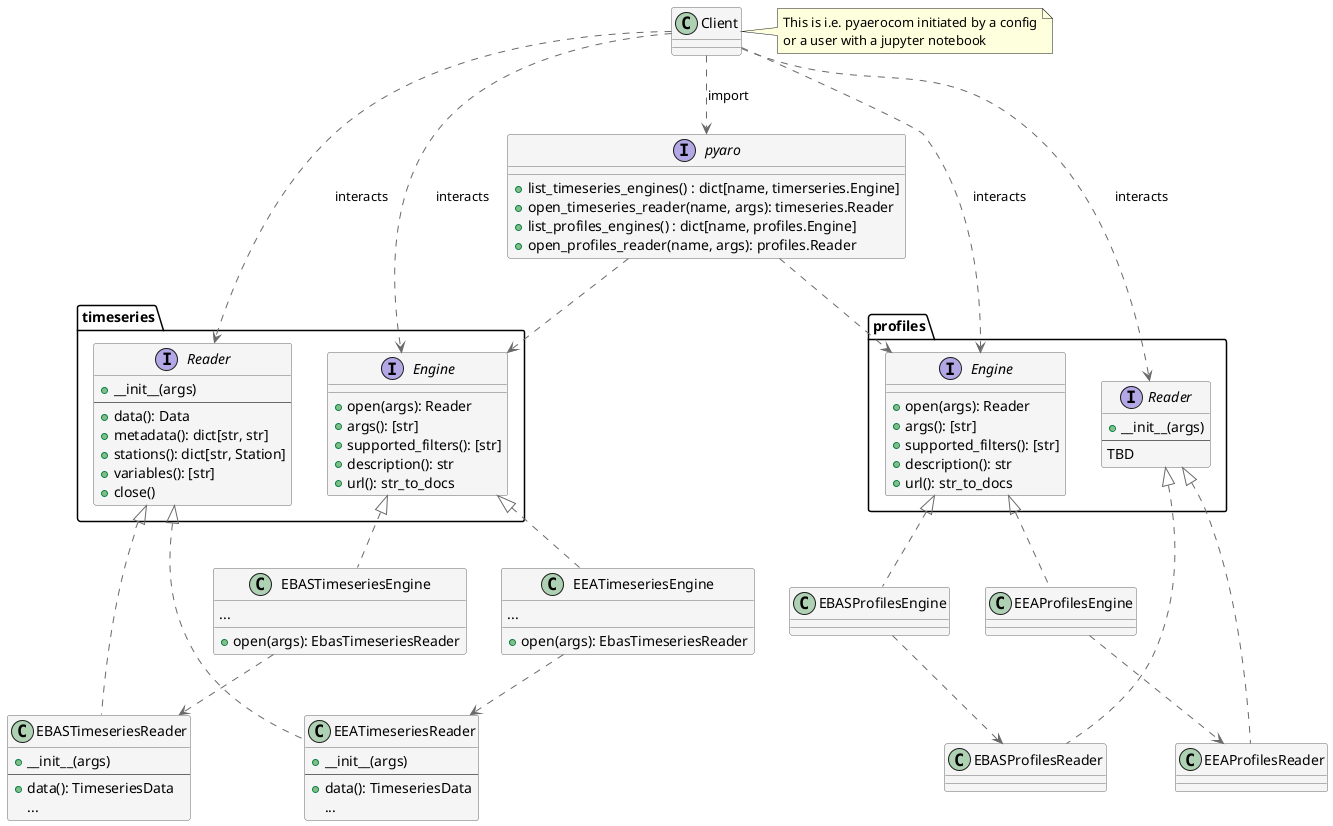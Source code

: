 @startuml ReaderFactory

skinparam class {
  backgroundColor whitesmoke
  arrowColor dimgrey
  borderColor dimgrey
}

' Abstract Factory Patter
' Factory -> MeasurementNetwork

class Client
note right of Client
This is i.e. pyaerocom initiated by a config
or a user with a jupyter notebook
end note

interface pyaro {
  + list_timeseries_engines() : dict[name, timerseries.Engine]
  + open_timeseries_reader(name, args): timeseries.Reader
  + list_profiles_engines() : dict[name, profiles.Engine]
  + open_profiles_reader(name, args): profiles.Reader
}

interface timeseries.Engine {
  + open(args): Reader
  + args(): [str]
  + supported_filters(): [str]
  + description(): str
  + url(): str_to_docs
}

class EBASTimeseriesEngine {
  + open(args): EbasTimeseriesReader
  ...
}

class EEATimeseriesEngine {
  + open(args): EbasTimeseriesReader
  ...
}

interface timeseries.Reader {
  + __init__(args)
  --
  + data(): Data
  + metadata(): dict[str, str]
  + stations(): dict[str, Station]
  + variables(): [str]
  + close()
}

class EBASTimeseriesReader {
  + __init__(args)
  --
  + data(): TimeseriesData
  ...
}

class EEATimeseriesReader {
  + __init__(args)
  --
  + data(): TimeseriesData
  ...
}

interface profiles.Engine {
  + open(args): Reader
  + args(): [str]
  + supported_filters(): [str]
  + description(): str
  + url(): str_to_docs
}

interface profiles.Reader {
  + __init__(args)
  --
  TBD
}

class EBASProfilesReader {
}

class EEAProfilesReader {
}

timeseries.Engine <|.. EBASTimeseriesEngine
timeseries.Engine <|.. EEATimeseriesEngine

timeseries.Reader <|.. EBASTimeseriesReader
timeseries.Reader <|.. EEATimeseriesReader

profiles.Engine <|.. EBASProfilesEngine
profiles.Engine <|.. EEAProfilesEngine

profiles.Reader <|.. EBASProfilesReader
profiles.Reader <|.. EEAProfilesReader


EEAProfilesEngine ..> EEAProfilesReader
EEATimeseriesEngine ..> EEATimeseriesReader

EBASProfilesEngine ..> EBASProfilesReader
EBASTimeseriesEngine ..> EBASTimeseriesReader

Client ..> pyaro: import
pyaro ..> timeseries.Engine
pyaro ..> profiles.Engine
Client ..> timeseries.Engine: interacts
Client ..> timeseries.Reader : interacts
Client ..> profiles.Engine : interacts
Client ..> profiles.Reader : interacts


@enduml
